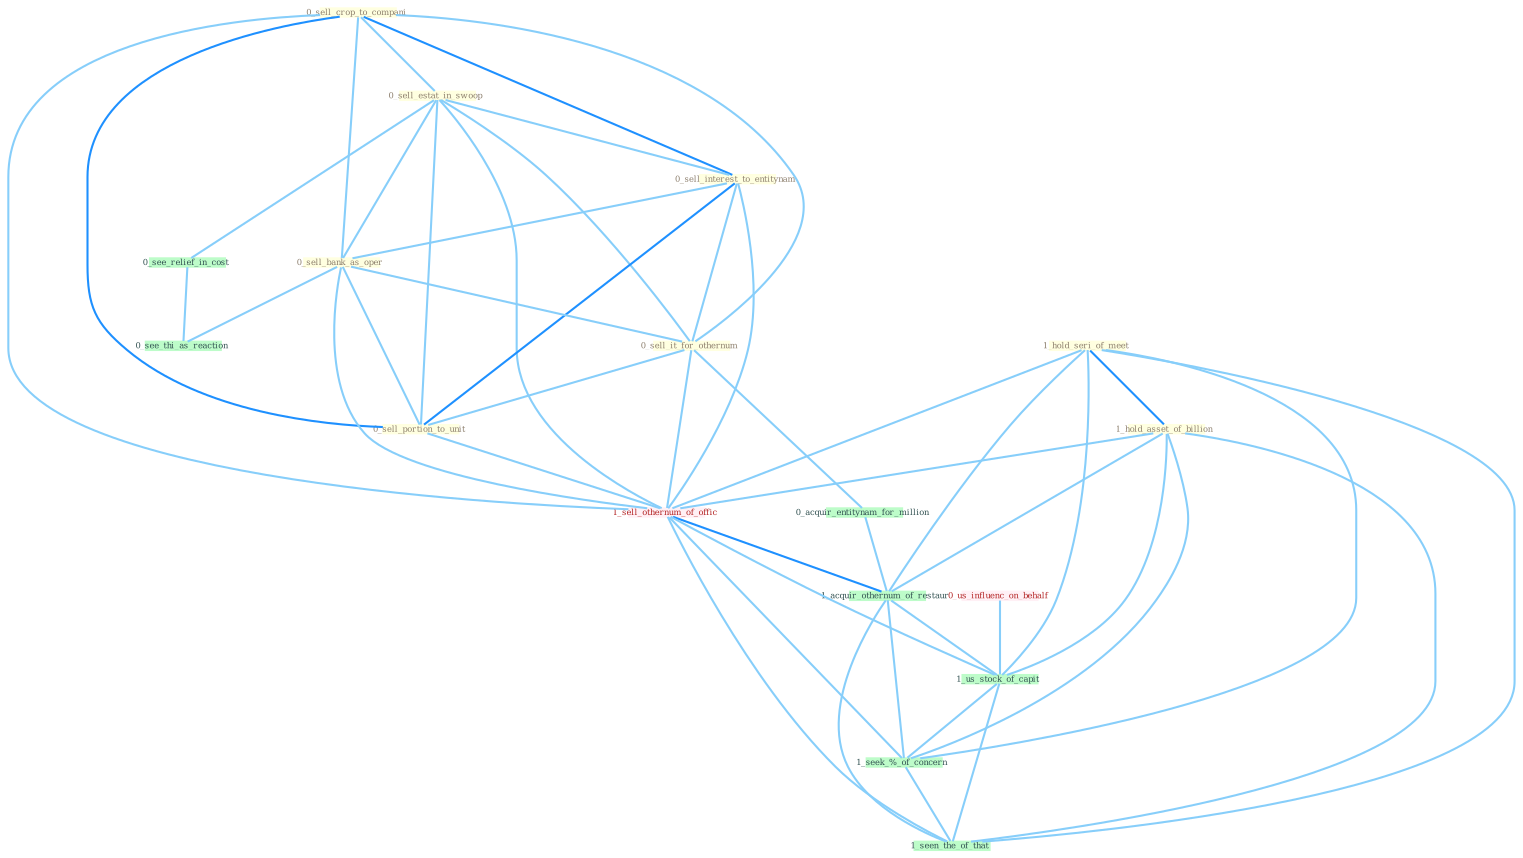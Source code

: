 Graph G{ 
    node
    [shape=polygon,style=filled,width=.5,height=.06,color="#BDFCC9",fixedsize=true,fontsize=4,
    fontcolor="#2f4f4f"];
    {node
    [color="#ffffe0", fontcolor="#8b7d6b"] "1_hold_seri_of_meet " "0_sell_crop_to_compani " "0_sell_estat_in_swoop " "0_sell_interest_to_entitynam " "0_sell_bank_as_oper " "0_sell_it_for_othernum " "0_sell_portion_to_unit " "1_hold_asset_of_billion "}
{node [color="#fff0f5", fontcolor="#b22222"] "1_sell_othernum_of_offic " "0_us_influenc_on_behalf "}
edge [color="#B0E2FF"];

	"1_hold_seri_of_meet " -- "1_hold_asset_of_billion " [w="2", color="#1e90ff" , len=0.8];
	"1_hold_seri_of_meet " -- "1_sell_othernum_of_offic " [w="1", color="#87cefa" ];
	"1_hold_seri_of_meet " -- "1_acquir_othernum_of_restaur " [w="1", color="#87cefa" ];
	"1_hold_seri_of_meet " -- "1_us_stock_of_capit " [w="1", color="#87cefa" ];
	"1_hold_seri_of_meet " -- "1_seek_%_of_concern " [w="1", color="#87cefa" ];
	"1_hold_seri_of_meet " -- "1_seen_the_of_that " [w="1", color="#87cefa" ];
	"0_sell_crop_to_compani " -- "0_sell_estat_in_swoop " [w="1", color="#87cefa" ];
	"0_sell_crop_to_compani " -- "0_sell_interest_to_entitynam " [w="2", color="#1e90ff" , len=0.8];
	"0_sell_crop_to_compani " -- "0_sell_bank_as_oper " [w="1", color="#87cefa" ];
	"0_sell_crop_to_compani " -- "0_sell_it_for_othernum " [w="1", color="#87cefa" ];
	"0_sell_crop_to_compani " -- "0_sell_portion_to_unit " [w="2", color="#1e90ff" , len=0.8];
	"0_sell_crop_to_compani " -- "1_sell_othernum_of_offic " [w="1", color="#87cefa" ];
	"0_sell_estat_in_swoop " -- "0_sell_interest_to_entitynam " [w="1", color="#87cefa" ];
	"0_sell_estat_in_swoop " -- "0_sell_bank_as_oper " [w="1", color="#87cefa" ];
	"0_sell_estat_in_swoop " -- "0_sell_it_for_othernum " [w="1", color="#87cefa" ];
	"0_sell_estat_in_swoop " -- "0_sell_portion_to_unit " [w="1", color="#87cefa" ];
	"0_sell_estat_in_swoop " -- "1_sell_othernum_of_offic " [w="1", color="#87cefa" ];
	"0_sell_estat_in_swoop " -- "0_see_relief_in_cost " [w="1", color="#87cefa" ];
	"0_sell_interest_to_entitynam " -- "0_sell_bank_as_oper " [w="1", color="#87cefa" ];
	"0_sell_interest_to_entitynam " -- "0_sell_it_for_othernum " [w="1", color="#87cefa" ];
	"0_sell_interest_to_entitynam " -- "0_sell_portion_to_unit " [w="2", color="#1e90ff" , len=0.8];
	"0_sell_interest_to_entitynam " -- "1_sell_othernum_of_offic " [w="1", color="#87cefa" ];
	"0_sell_bank_as_oper " -- "0_sell_it_for_othernum " [w="1", color="#87cefa" ];
	"0_sell_bank_as_oper " -- "0_sell_portion_to_unit " [w="1", color="#87cefa" ];
	"0_sell_bank_as_oper " -- "1_sell_othernum_of_offic " [w="1", color="#87cefa" ];
	"0_sell_bank_as_oper " -- "0_see_thi_as_reaction " [w="1", color="#87cefa" ];
	"0_sell_it_for_othernum " -- "0_sell_portion_to_unit " [w="1", color="#87cefa" ];
	"0_sell_it_for_othernum " -- "0_acquir_entitynam_for_million " [w="1", color="#87cefa" ];
	"0_sell_it_for_othernum " -- "1_sell_othernum_of_offic " [w="1", color="#87cefa" ];
	"0_sell_portion_to_unit " -- "1_sell_othernum_of_offic " [w="1", color="#87cefa" ];
	"1_hold_asset_of_billion " -- "1_sell_othernum_of_offic " [w="1", color="#87cefa" ];
	"1_hold_asset_of_billion " -- "1_acquir_othernum_of_restaur " [w="1", color="#87cefa" ];
	"1_hold_asset_of_billion " -- "1_us_stock_of_capit " [w="1", color="#87cefa" ];
	"1_hold_asset_of_billion " -- "1_seek_%_of_concern " [w="1", color="#87cefa" ];
	"1_hold_asset_of_billion " -- "1_seen_the_of_that " [w="1", color="#87cefa" ];
	"0_acquir_entitynam_for_million " -- "1_acquir_othernum_of_restaur " [w="1", color="#87cefa" ];
	"1_sell_othernum_of_offic " -- "1_acquir_othernum_of_restaur " [w="2", color="#1e90ff" , len=0.8];
	"1_sell_othernum_of_offic " -- "1_us_stock_of_capit " [w="1", color="#87cefa" ];
	"1_sell_othernum_of_offic " -- "1_seek_%_of_concern " [w="1", color="#87cefa" ];
	"1_sell_othernum_of_offic " -- "1_seen_the_of_that " [w="1", color="#87cefa" ];
	"0_us_influenc_on_behalf " -- "1_us_stock_of_capit " [w="1", color="#87cefa" ];
	"0_see_relief_in_cost " -- "0_see_thi_as_reaction " [w="1", color="#87cefa" ];
	"1_acquir_othernum_of_restaur " -- "1_us_stock_of_capit " [w="1", color="#87cefa" ];
	"1_acquir_othernum_of_restaur " -- "1_seek_%_of_concern " [w="1", color="#87cefa" ];
	"1_acquir_othernum_of_restaur " -- "1_seen_the_of_that " [w="1", color="#87cefa" ];
	"1_us_stock_of_capit " -- "1_seek_%_of_concern " [w="1", color="#87cefa" ];
	"1_us_stock_of_capit " -- "1_seen_the_of_that " [w="1", color="#87cefa" ];
	"1_seek_%_of_concern " -- "1_seen_the_of_that " [w="1", color="#87cefa" ];
}